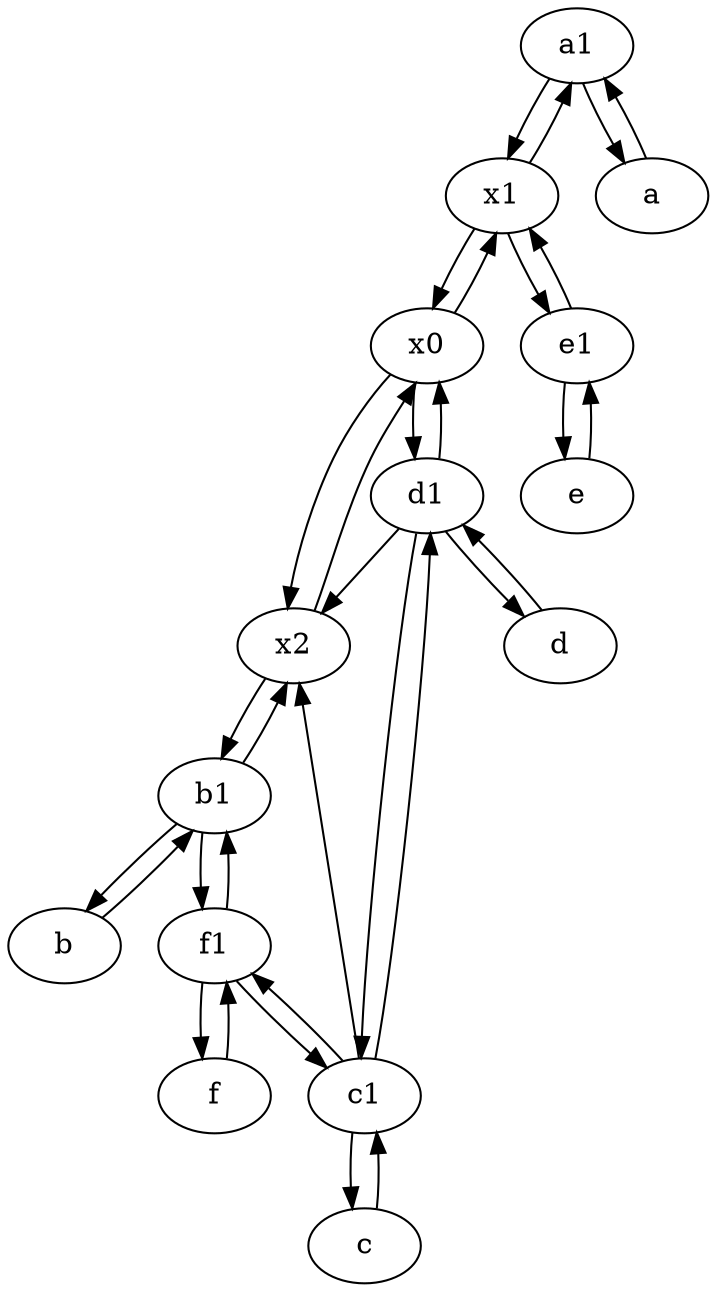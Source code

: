 digraph  {
	a1 [pos="40,15!"];
	b [pos="50,20!"];
	d1 [pos="25,30!"];
	x1;
	x0;
	c [pos="20,10!"];
	x2;
	f1;
	a [pos="40,10!"];
	c1 [pos="30,15!"];
	e1 [pos="25,45!"];
	f [pos="15,45!"];
	d [pos="20,30!"];
	b1 [pos="45,20!"];
	e [pos="30,50!"];
	a1 -> x1;
	d1 -> x2;
	x0 -> x1;
	x2 -> b1;
	e -> e1;
	a1 -> a;
	x1 -> e1;
	x0 -> x2;
	f1 -> c1;
	x2 -> x0;
	b1 -> x2;
	d -> d1;
	f -> f1;
	e1 -> x1;
	e1 -> e;
	c1 -> x2;
	x1 -> x0;
	b1 -> f1;
	x0 -> d1;
	d1 -> d;
	x1 -> a1;
	c -> c1;
	c1 -> c;
	c1 -> f1;
	a -> a1;
	c1 -> d1;
	d1 -> c1;
	d1 -> x0;
	f1 -> b1;
	b1 -> b;
	f1 -> f;
	b -> b1;

	}